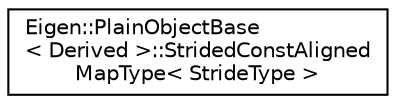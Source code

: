 digraph "Graphical Class Hierarchy"
{
  edge [fontname="Helvetica",fontsize="10",labelfontname="Helvetica",labelfontsize="10"];
  node [fontname="Helvetica",fontsize="10",shape=record];
  rankdir="LR";
  Node1 [label="Eigen::PlainObjectBase\l\< Derived \>::StridedConstAligned\lMapType\< StrideType \>",height=0.2,width=0.4,color="black", fillcolor="white", style="filled",URL="$struct_eigen_1_1_plain_object_base_1_1_strided_const_aligned_map_type.html"];
}
